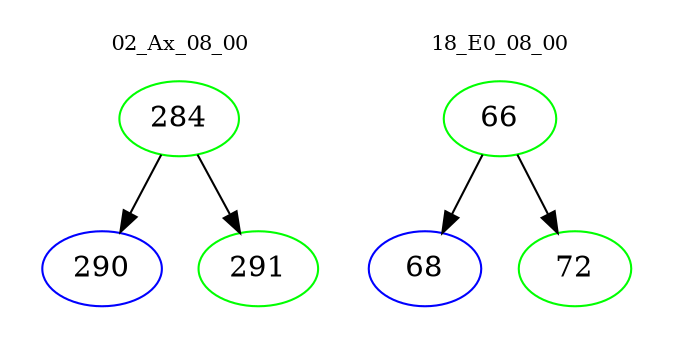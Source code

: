 digraph{
subgraph cluster_0 {
color = white
label = "02_Ax_08_00";
fontsize=10;
T0_284 [label="284", color="green"]
T0_284 -> T0_290 [color="black"]
T0_290 [label="290", color="blue"]
T0_284 -> T0_291 [color="black"]
T0_291 [label="291", color="green"]
}
subgraph cluster_1 {
color = white
label = "18_E0_08_00";
fontsize=10;
T1_66 [label="66", color="green"]
T1_66 -> T1_68 [color="black"]
T1_68 [label="68", color="blue"]
T1_66 -> T1_72 [color="black"]
T1_72 [label="72", color="green"]
}
}

